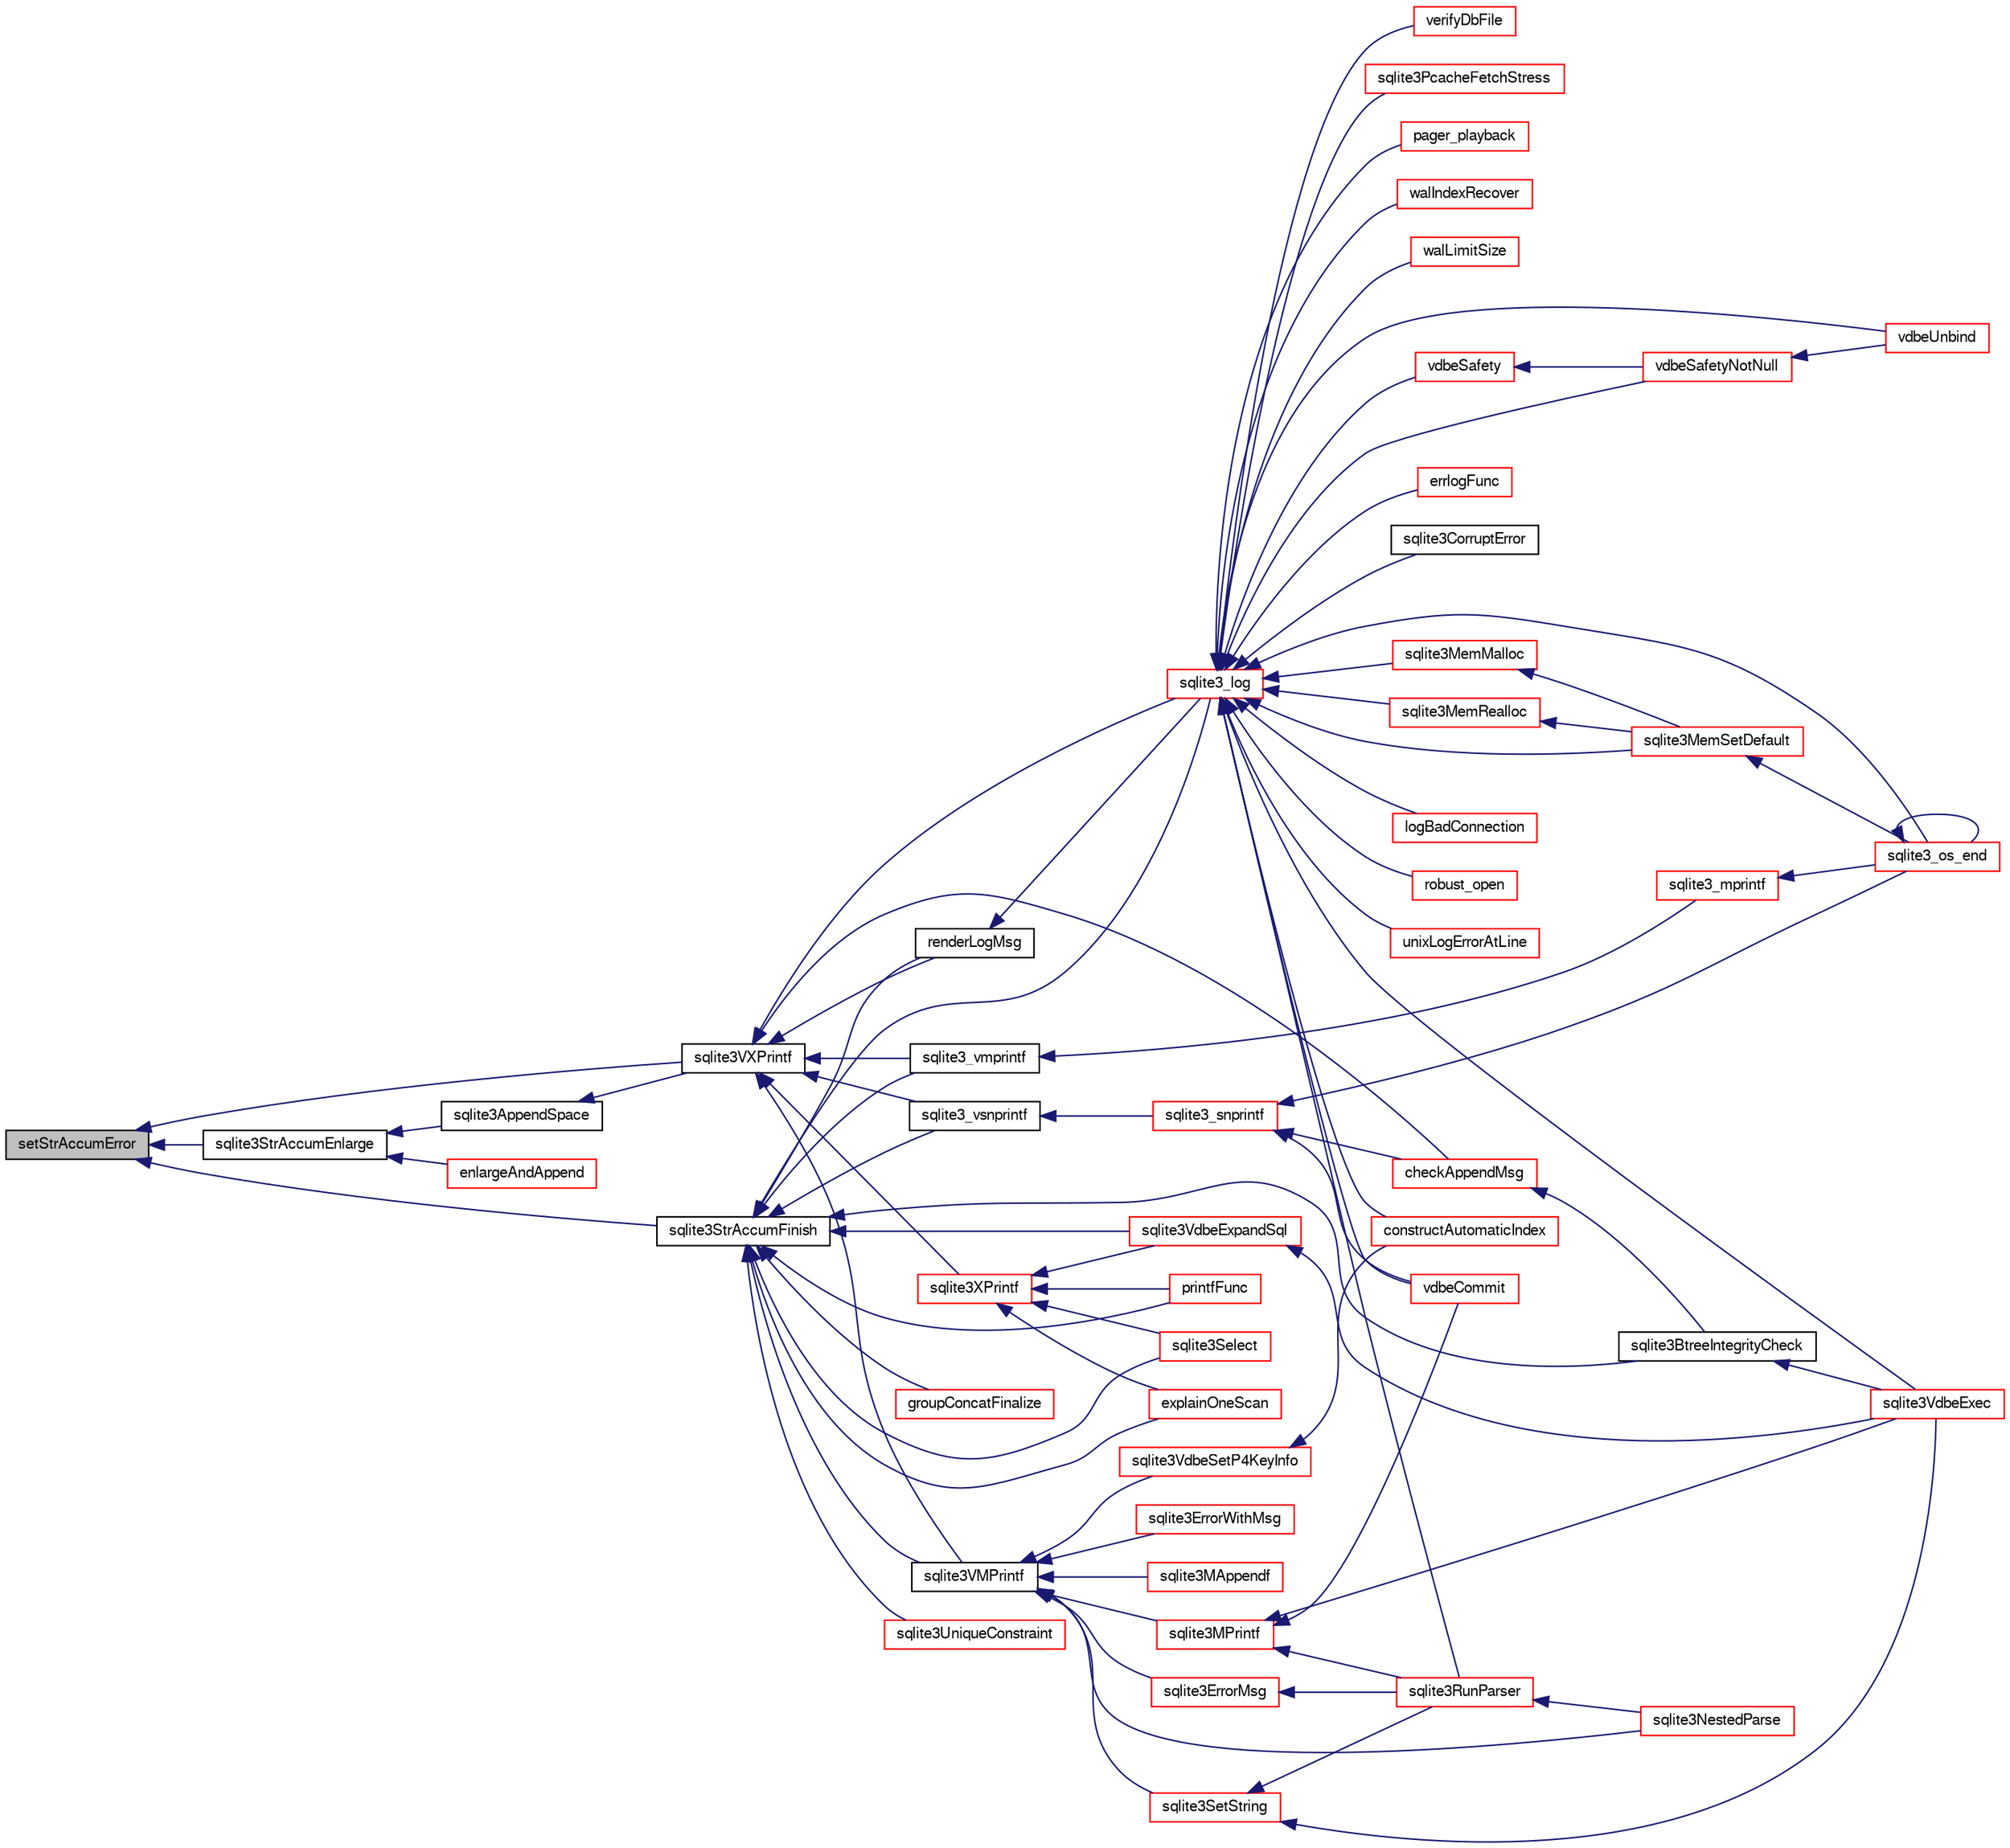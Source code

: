 digraph "setStrAccumError"
{
  edge [fontname="FreeSans",fontsize="10",labelfontname="FreeSans",labelfontsize="10"];
  node [fontname="FreeSans",fontsize="10",shape=record];
  rankdir="LR";
  Node293714 [label="setStrAccumError",height=0.2,width=0.4,color="black", fillcolor="grey75", style="filled", fontcolor="black"];
  Node293714 -> Node293715 [dir="back",color="midnightblue",fontsize="10",style="solid",fontname="FreeSans"];
  Node293715 [label="sqlite3VXPrintf",height=0.2,width=0.4,color="black", fillcolor="white", style="filled",URL="$sqlite3_8c.html#a63c25806c9bd4a2b76f9a0eb232c6bde"];
  Node293715 -> Node293716 [dir="back",color="midnightblue",fontsize="10",style="solid",fontname="FreeSans"];
  Node293716 [label="sqlite3VMPrintf",height=0.2,width=0.4,color="black", fillcolor="white", style="filled",URL="$sqlite3_8c.html#a05535d0982ef06fbc2ee8195ebbae689"];
  Node293716 -> Node293717 [dir="back",color="midnightblue",fontsize="10",style="solid",fontname="FreeSans"];
  Node293717 [label="sqlite3SetString",height=0.2,width=0.4,color="red", fillcolor="white", style="filled",URL="$sqlite3_8c.html#aad368822484a1ceae010a829e27454ae"];
  Node293717 -> Node293744 [dir="back",color="midnightblue",fontsize="10",style="solid",fontname="FreeSans"];
  Node293744 [label="sqlite3VdbeExec",height=0.2,width=0.4,color="red", fillcolor="white", style="filled",URL="$sqlite3_8c.html#a8ce40a614bdc56719c4d642b1e4dfb21"];
  Node293717 -> Node293886 [dir="back",color="midnightblue",fontsize="10",style="solid",fontname="FreeSans"];
  Node293886 [label="sqlite3RunParser",height=0.2,width=0.4,color="red", fillcolor="white", style="filled",URL="$sqlite3_8c.html#a174f16a9adcc64bf971bae4a5ffa3488"];
  Node293886 -> Node293887 [dir="back",color="midnightblue",fontsize="10",style="solid",fontname="FreeSans"];
  Node293887 [label="sqlite3NestedParse",height=0.2,width=0.4,color="red", fillcolor="white", style="filled",URL="$sqlite3_8c.html#ae78bd6187a28892732af5428ec15b03f"];
  Node293716 -> Node293982 [dir="back",color="midnightblue",fontsize="10",style="solid",fontname="FreeSans"];
  Node293982 [label="sqlite3MPrintf",height=0.2,width=0.4,color="red", fillcolor="white", style="filled",URL="$sqlite3_8c.html#a208ef0df84e9778778804a19af03efea"];
  Node293982 -> Node293989 [dir="back",color="midnightblue",fontsize="10",style="solid",fontname="FreeSans"];
  Node293989 [label="vdbeCommit",height=0.2,width=0.4,color="red", fillcolor="white", style="filled",URL="$sqlite3_8c.html#a5d7f1e0625451b987728f600cfe1b92d"];
  Node293982 -> Node293744 [dir="back",color="midnightblue",fontsize="10",style="solid",fontname="FreeSans"];
  Node293982 -> Node293886 [dir="back",color="midnightblue",fontsize="10",style="solid",fontname="FreeSans"];
  Node293716 -> Node294563 [dir="back",color="midnightblue",fontsize="10",style="solid",fontname="FreeSans"];
  Node294563 [label="sqlite3MAppendf",height=0.2,width=0.4,color="red", fillcolor="white", style="filled",URL="$sqlite3_8c.html#a43b33971f250cf38164a84f751057bce"];
  Node293716 -> Node294444 [dir="back",color="midnightblue",fontsize="10",style="solid",fontname="FreeSans"];
  Node294444 [label="sqlite3ErrorWithMsg",height=0.2,width=0.4,color="red", fillcolor="white", style="filled",URL="$sqlite3_8c.html#a11feb4cd8e77d59df266587cfe1b2641"];
  Node293716 -> Node294564 [dir="back",color="midnightblue",fontsize="10",style="solid",fontname="FreeSans"];
  Node294564 [label="sqlite3ErrorMsg",height=0.2,width=0.4,color="red", fillcolor="white", style="filled",URL="$sqlite3_8c.html#aee2798e173651adae0f9c85469f3457d"];
  Node294564 -> Node293886 [dir="back",color="midnightblue",fontsize="10",style="solid",fontname="FreeSans"];
  Node293716 -> Node294178 [dir="back",color="midnightblue",fontsize="10",style="solid",fontname="FreeSans"];
  Node294178 [label="sqlite3VdbeSetP4KeyInfo",height=0.2,width=0.4,color="red", fillcolor="white", style="filled",URL="$sqlite3_8c.html#a342090b36fbf7fdace2a23b8efca030c"];
  Node294178 -> Node293813 [dir="back",color="midnightblue",fontsize="10",style="solid",fontname="FreeSans"];
  Node293813 [label="constructAutomaticIndex",height=0.2,width=0.4,color="red", fillcolor="white", style="filled",URL="$sqlite3_8c.html#aad43d38bc718f4c8e8d0dd8f33ed526f"];
  Node293716 -> Node293887 [dir="back",color="midnightblue",fontsize="10",style="solid",fontname="FreeSans"];
  Node293715 -> Node294215 [dir="back",color="midnightblue",fontsize="10",style="solid",fontname="FreeSans"];
  Node294215 [label="sqlite3_vmprintf",height=0.2,width=0.4,color="black", fillcolor="white", style="filled",URL="$sqlite3_8h.html#ac240de67ddf003828f16a6d9dd3fa3ca"];
  Node294215 -> Node294216 [dir="back",color="midnightblue",fontsize="10",style="solid",fontname="FreeSans"];
  Node294216 [label="sqlite3_mprintf",height=0.2,width=0.4,color="red", fillcolor="white", style="filled",URL="$sqlite3_8h.html#a9533933e57f7ccbb48c32041ce3a8862"];
  Node294216 -> Node294000 [dir="back",color="midnightblue",fontsize="10",style="solid",fontname="FreeSans"];
  Node294000 [label="sqlite3_os_end",height=0.2,width=0.4,color="red", fillcolor="white", style="filled",URL="$sqlite3_8h.html#a2288c95881ecca13d994e42b6a958906"];
  Node294000 -> Node294000 [dir="back",color="midnightblue",fontsize="10",style="solid",fontname="FreeSans"];
  Node293715 -> Node294225 [dir="back",color="midnightblue",fontsize="10",style="solid",fontname="FreeSans"];
  Node294225 [label="sqlite3_vsnprintf",height=0.2,width=0.4,color="black", fillcolor="white", style="filled",URL="$sqlite3_8h.html#a095af9d57b6df1b95a77df71b9bce062"];
  Node294225 -> Node294226 [dir="back",color="midnightblue",fontsize="10",style="solid",fontname="FreeSans"];
  Node294226 [label="sqlite3_snprintf",height=0.2,width=0.4,color="red", fillcolor="white", style="filled",URL="$sqlite3_8h.html#af4558fab7cb8fb1e61fd642d3e017ef7"];
  Node294226 -> Node294000 [dir="back",color="midnightblue",fontsize="10",style="solid",fontname="FreeSans"];
  Node294226 -> Node294266 [dir="back",color="midnightblue",fontsize="10",style="solid",fontname="FreeSans"];
  Node294266 [label="checkAppendMsg",height=0.2,width=0.4,color="red", fillcolor="white", style="filled",URL="$sqlite3_8c.html#a4366e7af81727e2d755d3c9a635b055e"];
  Node294266 -> Node294109 [dir="back",color="midnightblue",fontsize="10",style="solid",fontname="FreeSans"];
  Node294109 [label="sqlite3BtreeIntegrityCheck",height=0.2,width=0.4,color="black", fillcolor="white", style="filled",URL="$sqlite3_8c.html#aa00011902d9e5ba26452d147c43fa1d8"];
  Node294109 -> Node293744 [dir="back",color="midnightblue",fontsize="10",style="solid",fontname="FreeSans"];
  Node294226 -> Node293989 [dir="back",color="midnightblue",fontsize="10",style="solid",fontname="FreeSans"];
  Node293715 -> Node294363 [dir="back",color="midnightblue",fontsize="10",style="solid",fontname="FreeSans"];
  Node294363 [label="renderLogMsg",height=0.2,width=0.4,color="black", fillcolor="white", style="filled",URL="$sqlite3_8c.html#a7a02b43ce0a27bb52085c7f446d115af"];
  Node294363 -> Node294364 [dir="back",color="midnightblue",fontsize="10",style="solid",fontname="FreeSans"];
  Node294364 [label="sqlite3_log",height=0.2,width=0.4,color="red", fillcolor="white", style="filled",URL="$sqlite3_8h.html#a298c9699bf9c143662c6b1fec4b2dc3b"];
  Node294364 -> Node294365 [dir="back",color="midnightblue",fontsize="10",style="solid",fontname="FreeSans"];
  Node294365 [label="sqlite3MemMalloc",height=0.2,width=0.4,color="red", fillcolor="white", style="filled",URL="$sqlite3_8c.html#a53157f1a669f949332f44ca9f15c0a43"];
  Node294365 -> Node294209 [dir="back",color="midnightblue",fontsize="10",style="solid",fontname="FreeSans"];
  Node294209 [label="sqlite3MemSetDefault",height=0.2,width=0.4,color="red", fillcolor="white", style="filled",URL="$sqlite3_8c.html#a162fbfd727e92c5f8f72625b5ff62549"];
  Node294209 -> Node294000 [dir="back",color="midnightblue",fontsize="10",style="solid",fontname="FreeSans"];
  Node294364 -> Node294366 [dir="back",color="midnightblue",fontsize="10",style="solid",fontname="FreeSans"];
  Node294366 [label="sqlite3MemRealloc",height=0.2,width=0.4,color="red", fillcolor="white", style="filled",URL="$sqlite3_8c.html#addd043cc5742c3b0cf536763cd4e6948"];
  Node294366 -> Node294209 [dir="back",color="midnightblue",fontsize="10",style="solid",fontname="FreeSans"];
  Node294364 -> Node294209 [dir="back",color="midnightblue",fontsize="10",style="solid",fontname="FreeSans"];
  Node294364 -> Node294367 [dir="back",color="midnightblue",fontsize="10",style="solid",fontname="FreeSans"];
  Node294367 [label="logBadConnection",height=0.2,width=0.4,color="red", fillcolor="white", style="filled",URL="$sqlite3_8c.html#a8aa249fac852b22bb1227e2bc2921f11"];
  Node294364 -> Node294372 [dir="back",color="midnightblue",fontsize="10",style="solid",fontname="FreeSans"];
  Node294372 [label="robust_open",height=0.2,width=0.4,color="red", fillcolor="white", style="filled",URL="$sqlite3_8c.html#a0eb989e531821c6a1deb85a3ba0021c0"];
  Node294364 -> Node294374 [dir="back",color="midnightblue",fontsize="10",style="solid",fontname="FreeSans"];
  Node294374 [label="unixLogErrorAtLine",height=0.2,width=0.4,color="red", fillcolor="white", style="filled",URL="$sqlite3_8c.html#a23b4a35445d08fc62ef2d5c3d56c1640"];
  Node294364 -> Node294388 [dir="back",color="midnightblue",fontsize="10",style="solid",fontname="FreeSans"];
  Node294388 [label="verifyDbFile",height=0.2,width=0.4,color="red", fillcolor="white", style="filled",URL="$sqlite3_8c.html#a0ff620ba7a3e7e727c37c0b172d12c66"];
  Node294364 -> Node294000 [dir="back",color="midnightblue",fontsize="10",style="solid",fontname="FreeSans"];
  Node294364 -> Node294389 [dir="back",color="midnightblue",fontsize="10",style="solid",fontname="FreeSans"];
  Node294389 [label="sqlite3PcacheFetchStress",height=0.2,width=0.4,color="red", fillcolor="white", style="filled",URL="$sqlite3_8c.html#a83644ab4d77e1649ae5336b659edb351"];
  Node294364 -> Node294082 [dir="back",color="midnightblue",fontsize="10",style="solid",fontname="FreeSans"];
  Node294082 [label="pager_playback",height=0.2,width=0.4,color="red", fillcolor="white", style="filled",URL="$sqlite3_8c.html#a9d9a750a9fc76eb4b668c8a16b164a65"];
  Node294364 -> Node294256 [dir="back",color="midnightblue",fontsize="10",style="solid",fontname="FreeSans"];
  Node294256 [label="walIndexRecover",height=0.2,width=0.4,color="red", fillcolor="white", style="filled",URL="$sqlite3_8c.html#ab4ee99f3710323acbeb6c495dd18d205"];
  Node294364 -> Node294200 [dir="back",color="midnightblue",fontsize="10",style="solid",fontname="FreeSans"];
  Node294200 [label="walLimitSize",height=0.2,width=0.4,color="red", fillcolor="white", style="filled",URL="$sqlite3_8c.html#a7d814227c8fb4a3441c42e9f2fdade3b"];
  Node294364 -> Node293989 [dir="back",color="midnightblue",fontsize="10",style="solid",fontname="FreeSans"];
  Node294364 -> Node294390 [dir="back",color="midnightblue",fontsize="10",style="solid",fontname="FreeSans"];
  Node294390 [label="vdbeSafety",height=0.2,width=0.4,color="red", fillcolor="white", style="filled",URL="$sqlite3_8c.html#ad376f1aa66b2801fa8fb2fb134f370fd"];
  Node294390 -> Node294391 [dir="back",color="midnightblue",fontsize="10",style="solid",fontname="FreeSans"];
  Node294391 [label="vdbeSafetyNotNull",height=0.2,width=0.4,color="red", fillcolor="white", style="filled",URL="$sqlite3_8c.html#a018448275e86f09d8af8033cec4cafdf"];
  Node294391 -> Node294392 [dir="back",color="midnightblue",fontsize="10",style="solid",fontname="FreeSans"];
  Node294392 [label="vdbeUnbind",height=0.2,width=0.4,color="red", fillcolor="white", style="filled",URL="$sqlite3_8c.html#ae3ca3d8a878660305a0efd0c73c9f064"];
  Node294364 -> Node294391 [dir="back",color="midnightblue",fontsize="10",style="solid",fontname="FreeSans"];
  Node294364 -> Node294392 [dir="back",color="midnightblue",fontsize="10",style="solid",fontname="FreeSans"];
  Node294364 -> Node293744 [dir="back",color="midnightblue",fontsize="10",style="solid",fontname="FreeSans"];
  Node294364 -> Node294341 [dir="back",color="midnightblue",fontsize="10",style="solid",fontname="FreeSans"];
  Node294341 [label="errlogFunc",height=0.2,width=0.4,color="red", fillcolor="white", style="filled",URL="$sqlite3_8c.html#a56d5c8e1f0a43e4c9f8864c27065393f"];
  Node294364 -> Node293813 [dir="back",color="midnightblue",fontsize="10",style="solid",fontname="FreeSans"];
  Node294364 -> Node293886 [dir="back",color="midnightblue",fontsize="10",style="solid",fontname="FreeSans"];
  Node294364 -> Node294405 [dir="back",color="midnightblue",fontsize="10",style="solid",fontname="FreeSans"];
  Node294405 [label="sqlite3CorruptError",height=0.2,width=0.4,color="black", fillcolor="white", style="filled",URL="$sqlite3_8c.html#a66f16cea11e3c7d1b5f60ff7b6ff5e1a"];
  Node293715 -> Node294364 [dir="back",color="midnightblue",fontsize="10",style="solid",fontname="FreeSans"];
  Node293715 -> Node294591 [dir="back",color="midnightblue",fontsize="10",style="solid",fontname="FreeSans"];
  Node294591 [label="sqlite3XPrintf",height=0.2,width=0.4,color="red", fillcolor="white", style="filled",URL="$sqlite3_8c.html#afa51896b0f07c74fe11c806a5df7030c"];
  Node294591 -> Node294408 [dir="back",color="midnightblue",fontsize="10",style="solid",fontname="FreeSans"];
  Node294408 [label="sqlite3VdbeExpandSql",height=0.2,width=0.4,color="red", fillcolor="white", style="filled",URL="$sqlite3_8c.html#a5a497837d5d69b92e7bca23673589c69"];
  Node294408 -> Node293744 [dir="back",color="midnightblue",fontsize="10",style="solid",fontname="FreeSans"];
  Node294591 -> Node294340 [dir="back",color="midnightblue",fontsize="10",style="solid",fontname="FreeSans"];
  Node294340 [label="printfFunc",height=0.2,width=0.4,color="red", fillcolor="white", style="filled",URL="$sqlite3_8c.html#a80ca21d434c7c5b6668bee721331dda8"];
  Node294591 -> Node293798 [dir="back",color="midnightblue",fontsize="10",style="solid",fontname="FreeSans"];
  Node293798 [label="sqlite3Select",height=0.2,width=0.4,color="red", fillcolor="white", style="filled",URL="$sqlite3_8c.html#a2465ee8c956209ba4b272477b7c21a45"];
  Node294591 -> Node294411 [dir="back",color="midnightblue",fontsize="10",style="solid",fontname="FreeSans"];
  Node294411 [label="explainOneScan",height=0.2,width=0.4,color="red", fillcolor="white", style="filled",URL="$sqlite3_8c.html#ae5281c97cc6f8cd02effffe937725524"];
  Node293715 -> Node294266 [dir="back",color="midnightblue",fontsize="10",style="solid",fontname="FreeSans"];
  Node293714 -> Node294417 [dir="back",color="midnightblue",fontsize="10",style="solid",fontname="FreeSans"];
  Node294417 [label="sqlite3StrAccumEnlarge",height=0.2,width=0.4,color="black", fillcolor="white", style="filled",URL="$sqlite3_8c.html#a38976500a97c69d65086eeccca82dd96"];
  Node294417 -> Node294418 [dir="back",color="midnightblue",fontsize="10",style="solid",fontname="FreeSans"];
  Node294418 [label="sqlite3AppendSpace",height=0.2,width=0.4,color="black", fillcolor="white", style="filled",URL="$sqlite3_8c.html#aefd38a5afc0020d4a93855c3ee7c63a8"];
  Node294418 -> Node293715 [dir="back",color="midnightblue",fontsize="10",style="solid",fontname="FreeSans"];
  Node294417 -> Node294419 [dir="back",color="midnightblue",fontsize="10",style="solid",fontname="FreeSans"];
  Node294419 [label="enlargeAndAppend",height=0.2,width=0.4,color="red", fillcolor="white", style="filled",URL="$sqlite3_8c.html#a25b21e61dc0883d849890eaa8a18088a"];
  Node293714 -> Node294214 [dir="back",color="midnightblue",fontsize="10",style="solid",fontname="FreeSans"];
  Node294214 [label="sqlite3StrAccumFinish",height=0.2,width=0.4,color="black", fillcolor="white", style="filled",URL="$sqlite3_8c.html#adb7f26b10ac1b847db6f000ef4c2e2ba"];
  Node294214 -> Node293716 [dir="back",color="midnightblue",fontsize="10",style="solid",fontname="FreeSans"];
  Node294214 -> Node294215 [dir="back",color="midnightblue",fontsize="10",style="solid",fontname="FreeSans"];
  Node294214 -> Node294225 [dir="back",color="midnightblue",fontsize="10",style="solid",fontname="FreeSans"];
  Node294214 -> Node294363 [dir="back",color="midnightblue",fontsize="10",style="solid",fontname="FreeSans"];
  Node294214 -> Node294364 [dir="back",color="midnightblue",fontsize="10",style="solid",fontname="FreeSans"];
  Node294214 -> Node294109 [dir="back",color="midnightblue",fontsize="10",style="solid",fontname="FreeSans"];
  Node294214 -> Node294408 [dir="back",color="midnightblue",fontsize="10",style="solid",fontname="FreeSans"];
  Node294214 -> Node294409 [dir="back",color="midnightblue",fontsize="10",style="solid",fontname="FreeSans"];
  Node294409 [label="sqlite3UniqueConstraint",height=0.2,width=0.4,color="red", fillcolor="white", style="filled",URL="$sqlite3_8c.html#a4e35c041bf7710b6f3e2db6d86e86d7a"];
  Node294214 -> Node294340 [dir="back",color="midnightblue",fontsize="10",style="solid",fontname="FreeSans"];
  Node294214 -> Node294410 [dir="back",color="midnightblue",fontsize="10",style="solid",fontname="FreeSans"];
  Node294410 [label="groupConcatFinalize",height=0.2,width=0.4,color="red", fillcolor="white", style="filled",URL="$sqlite3_8c.html#afb7efd138b3092aa6a3e92e7f54b0f6a"];
  Node294214 -> Node293798 [dir="back",color="midnightblue",fontsize="10",style="solid",fontname="FreeSans"];
  Node294214 -> Node294411 [dir="back",color="midnightblue",fontsize="10",style="solid",fontname="FreeSans"];
}
